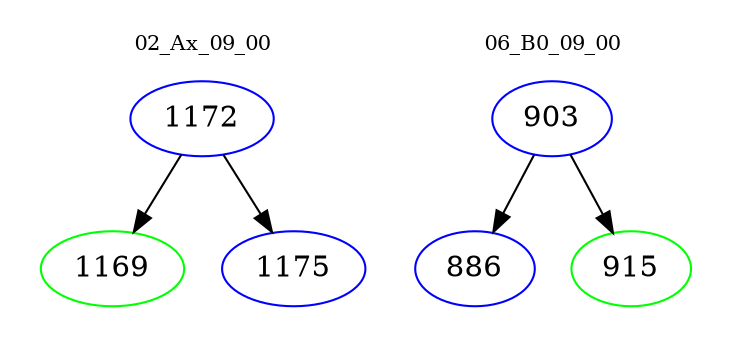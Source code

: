 digraph{
subgraph cluster_0 {
color = white
label = "02_Ax_09_00";
fontsize=10;
T0_1172 [label="1172", color="blue"]
T0_1172 -> T0_1169 [color="black"]
T0_1169 [label="1169", color="green"]
T0_1172 -> T0_1175 [color="black"]
T0_1175 [label="1175", color="blue"]
}
subgraph cluster_1 {
color = white
label = "06_B0_09_00";
fontsize=10;
T1_903 [label="903", color="blue"]
T1_903 -> T1_886 [color="black"]
T1_886 [label="886", color="blue"]
T1_903 -> T1_915 [color="black"]
T1_915 [label="915", color="green"]
}
}
